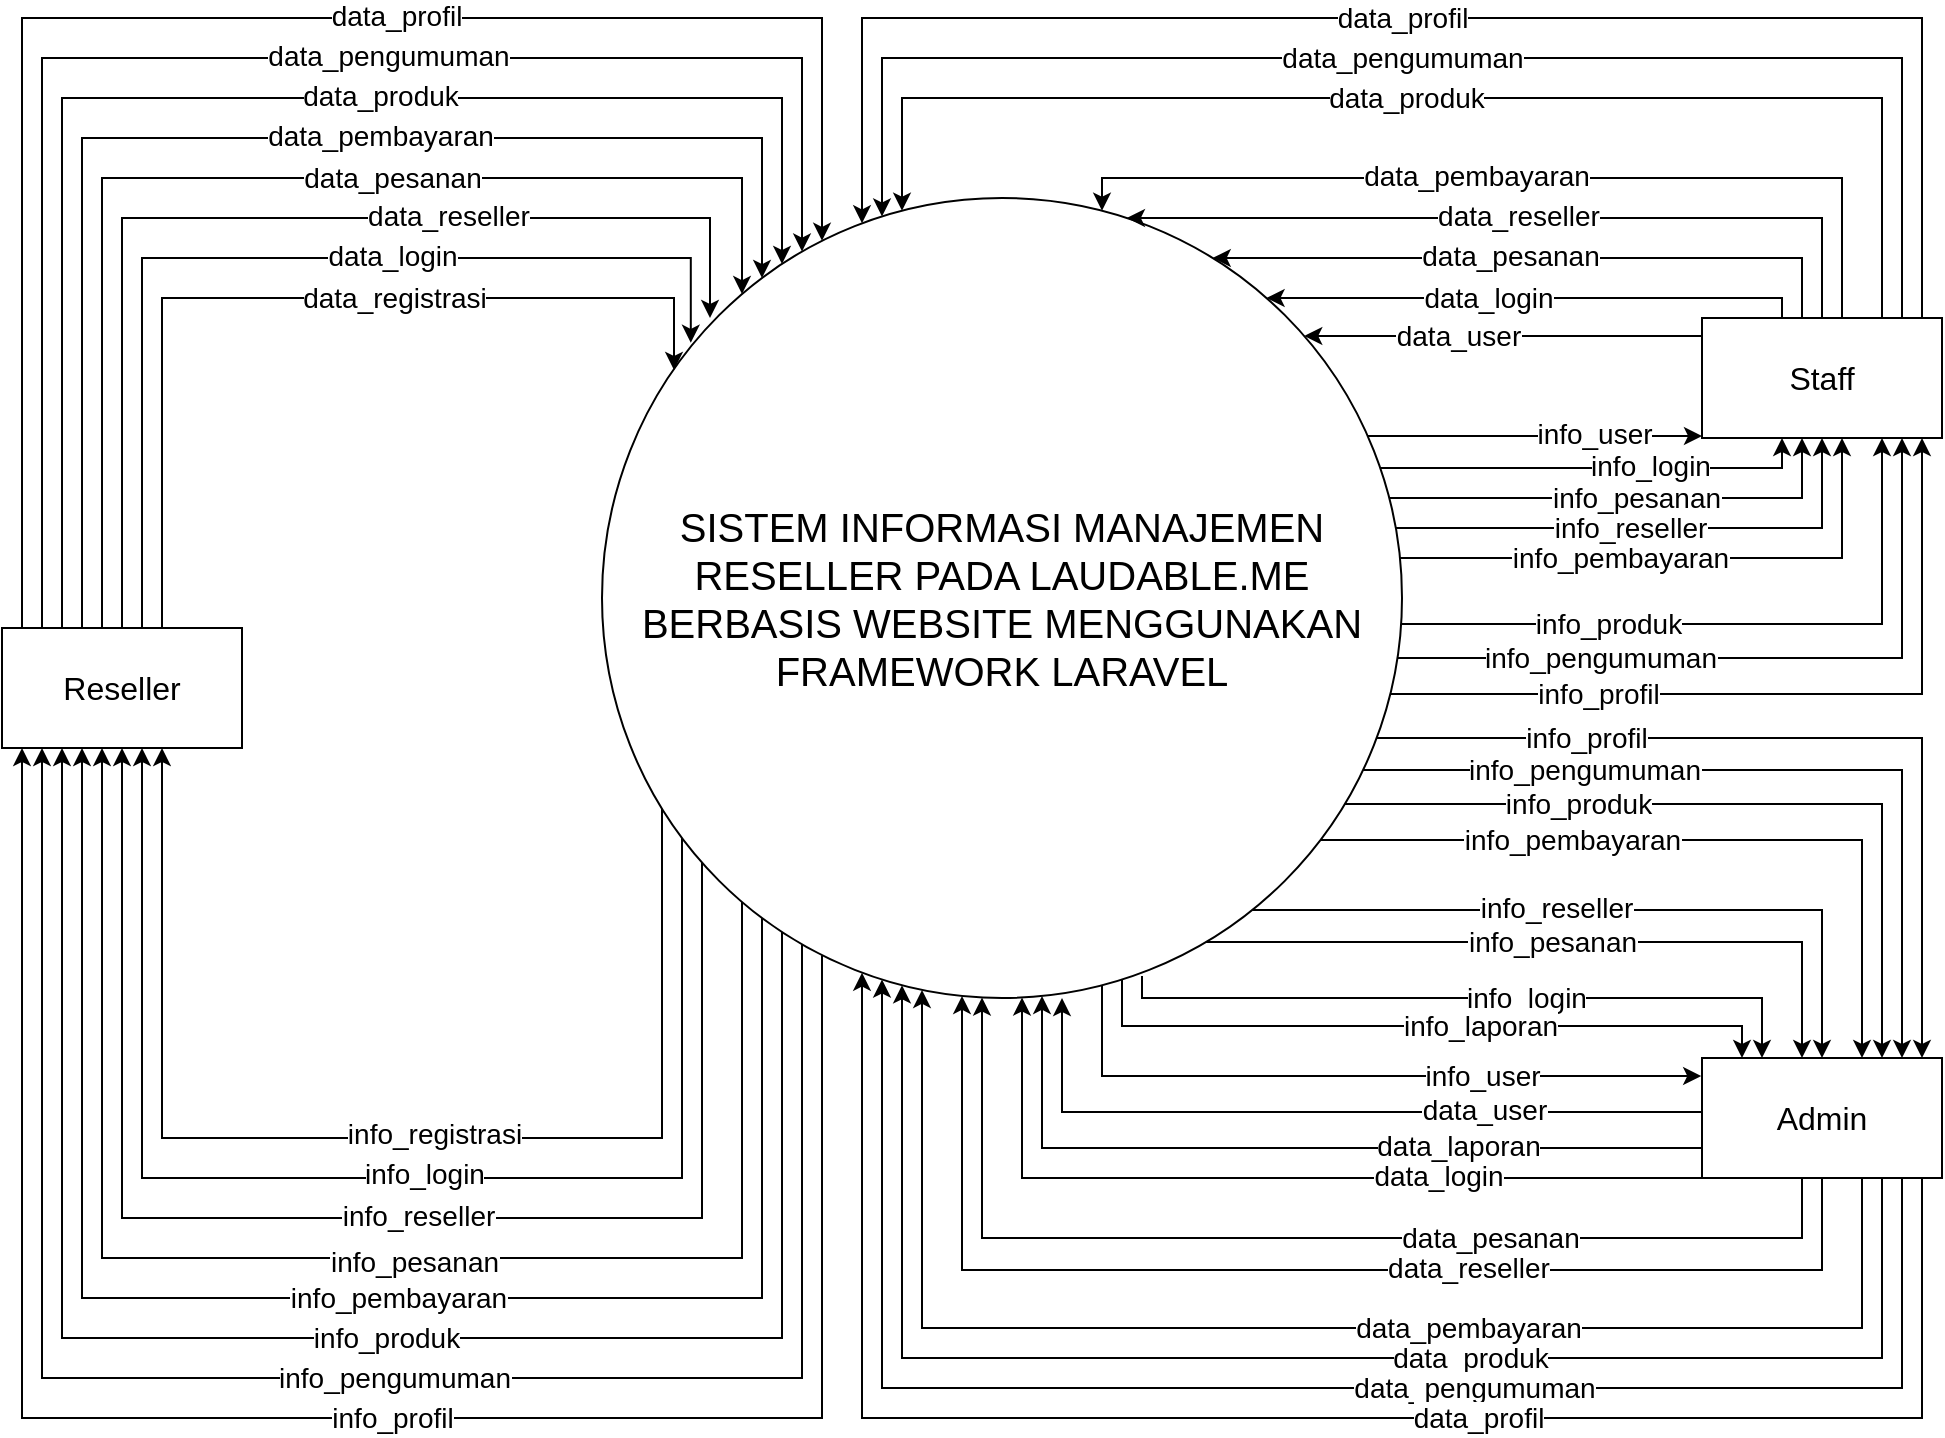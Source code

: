 <mxfile version="19.0.3" type="device"><diagram id="too7lpYD4TDmuvy8vyHl" name="Page-1"><mxGraphModel dx="1718" dy="1653" grid="1" gridSize="10" guides="1" tooltips="1" connect="1" arrows="1" fold="1" page="1" pageScale="1" pageWidth="850" pageHeight="1100" math="0" shadow="0"><root><mxCell id="0"/><mxCell id="1" parent="0"/><mxCell id="2UpCv3KDYefmKh6Y0BrC-1" value="&lt;font face=&quot;arial mt, sans-serif&quot;&gt;SISTEM INFORMASI MANAJEMEN RESELLER PADA LAUDABLE.ME BERBASIS WEBSITE MENGGUNAKAN FRAMEWORK LARAVEL&lt;/font&gt;" style="ellipse;html=1;aspect=fixed;whiteSpace=wrap;fontSize=20;" parent="1" vertex="1"><mxGeometry x="-60" y="-259" width="400" height="400" as="geometry"/></mxCell><mxCell id="2UpCv3KDYefmKh6Y0BrC-5" style="edgeStyle=orthogonalEdgeStyle;rounded=0;orthogonalLoop=1;jettySize=auto;html=1;fontSize=14;entryX=0.09;entryY=0.215;entryDx=0;entryDy=0;entryPerimeter=0;" parent="1" source="2UpCv3KDYefmKh6Y0BrC-2" target="2UpCv3KDYefmKh6Y0BrC-1" edge="1"><mxGeometry relative="1" as="geometry"><mxPoint x="-120" y="-22.67" as="sourcePoint"/><mxPoint x="81.47" y="-23.0" as="targetPoint"/><Array as="points"><mxPoint x="-280" y="-209"/><mxPoint x="-24" y="-209"/></Array></mxGeometry></mxCell><mxCell id="8B7CNVuahrEA-iXrm5t3-3" value="data_registrasi" style="edgeLabel;html=1;align=center;verticalAlign=middle;resizable=0;points=[];fontSize=14;" parent="2UpCv3KDYefmKh6Y0BrC-5" vertex="1" connectable="0"><mxGeometry x="-0.124" y="-1" relative="1" as="geometry"><mxPoint x="81" y="-1" as="offset"/></mxGeometry></mxCell><mxCell id="ez2vjQf8F4nGK4N1cBZl-1" style="edgeStyle=orthogonalEdgeStyle;rounded=0;orthogonalLoop=1;jettySize=auto;html=1;exitX=0.79;exitY=0.015;exitDx=0;exitDy=0;exitPerimeter=0;fontSize=14;" parent="1" source="2UpCv3KDYefmKh6Y0BrC-2" target="2UpCv3KDYefmKh6Y0BrC-1" edge="1"><mxGeometry relative="1" as="geometry"><Array as="points"><mxPoint x="-320" y="-43"/><mxPoint x="-320" y="-289"/><mxPoint x="20" y="-289"/></Array></mxGeometry></mxCell><mxCell id="ez2vjQf8F4nGK4N1cBZl-2" value="data_pembayaran" style="edgeLabel;html=1;align=center;verticalAlign=middle;resizable=0;points=[];fontSize=14;" parent="ez2vjQf8F4nGK4N1cBZl-1" vertex="1" connectable="0"><mxGeometry x="0.238" y="2" relative="1" as="geometry"><mxPoint x="9" y="1" as="offset"/></mxGeometry></mxCell><mxCell id="2UpCv3KDYefmKh6Y0BrC-2" value="Reseller" style="rounded=0;whiteSpace=wrap;html=1;fontSize=16;" parent="1" vertex="1"><mxGeometry x="-360" y="-44" width="120" height="60" as="geometry"/></mxCell><mxCell id="ez2vjQf8F4nGK4N1cBZl-200" style="edgeStyle=orthogonalEdgeStyle;rounded=0;orthogonalLoop=1;jettySize=auto;html=1;exitX=0.25;exitY=0;exitDx=0;exitDy=0;" parent="1" source="2UpCv3KDYefmKh6Y0BrC-4" target="2UpCv3KDYefmKh6Y0BrC-1" edge="1"><mxGeometry relative="1" as="geometry"><Array as="points"><mxPoint x="550" y="-199"/><mxPoint x="550" y="-249"/></Array></mxGeometry></mxCell><mxCell id="ez2vjQf8F4nGK4N1cBZl-201" value="data_reseller" style="edgeLabel;html=1;align=center;verticalAlign=middle;resizable=0;points=[];fontSize=14;" parent="ez2vjQf8F4nGK4N1cBZl-200" vertex="1" connectable="0"><mxGeometry x="0.186" relative="1" as="geometry"><mxPoint x="21" y="-1" as="offset"/></mxGeometry></mxCell><mxCell id="2UpCv3KDYefmKh6Y0BrC-4" value="Staff" style="rounded=0;whiteSpace=wrap;html=1;fontSize=16;" parent="1" vertex="1"><mxGeometry x="490" y="-199" width="120" height="60" as="geometry"/></mxCell><mxCell id="8B7CNVuahrEA-iXrm5t3-4" style="edgeStyle=orthogonalEdgeStyle;rounded=0;orthogonalLoop=1;jettySize=auto;html=1;fontSize=14;" parent="1" source="2UpCv3KDYefmKh6Y0BrC-1" target="2UpCv3KDYefmKh6Y0BrC-2" edge="1"><mxGeometry relative="1" as="geometry"><mxPoint x="81.077" y="-6" as="sourcePoint"/><mxPoint x="-120" y="-9" as="targetPoint"/><Array as="points"><mxPoint x="-30" y="211"/><mxPoint x="-280" y="211"/></Array></mxGeometry></mxCell><mxCell id="8B7CNVuahrEA-iXrm5t3-5" value="info_registrasi" style="edgeLabel;html=1;align=center;verticalAlign=middle;resizable=0;points=[];fontSize=14;" parent="8B7CNVuahrEA-iXrm5t3-4" vertex="1" connectable="0"><mxGeometry x="-0.124" y="-1" relative="1" as="geometry"><mxPoint x="-12" y="-1" as="offset"/></mxGeometry></mxCell><mxCell id="8B7CNVuahrEA-iXrm5t3-10" style="edgeStyle=orthogonalEdgeStyle;rounded=0;orthogonalLoop=1;jettySize=auto;html=1;fontSize=14;entryX=0.136;entryY=0.15;entryDx=0;entryDy=0;entryPerimeter=0;" parent="1" source="2UpCv3KDYefmKh6Y0BrC-2" target="2UpCv3KDYefmKh6Y0BrC-1" edge="1"><mxGeometry relative="1" as="geometry"><mxPoint x="-120" y="-38.67" as="sourcePoint"/><mxPoint x="81.47" y="-39" as="targetPoint"/><Array as="points"><mxPoint x="-300" y="-249"/><mxPoint x="-6" y="-249"/><mxPoint x="-6" y="-199"/></Array></mxGeometry></mxCell><mxCell id="8B7CNVuahrEA-iXrm5t3-11" value="data_reseller" style="edgeLabel;html=1;align=center;verticalAlign=middle;resizable=0;points=[];fontSize=14;" parent="8B7CNVuahrEA-iXrm5t3-10" vertex="1" connectable="0"><mxGeometry x="-0.124" y="-1" relative="1" as="geometry"><mxPoint x="127" y="-2" as="offset"/></mxGeometry></mxCell><mxCell id="8B7CNVuahrEA-iXrm5t3-12" style="edgeStyle=orthogonalEdgeStyle;rounded=0;orthogonalLoop=1;jettySize=auto;html=1;fontSize=14;" parent="1" source="2UpCv3KDYefmKh6Y0BrC-1" target="2UpCv3KDYefmKh6Y0BrC-2" edge="1"><mxGeometry relative="1" as="geometry"><mxPoint x="82.94" y="11.03" as="sourcePoint"/><mxPoint x="-120.0" y="11" as="targetPoint"/><Array as="points"><mxPoint x="-10" y="251"/><mxPoint x="-300" y="251"/></Array></mxGeometry></mxCell><mxCell id="8B7CNVuahrEA-iXrm5t3-13" value="info_reseller" style="edgeLabel;html=1;align=center;verticalAlign=middle;resizable=0;points=[];fontSize=14;" parent="8B7CNVuahrEA-iXrm5t3-12" vertex="1" connectable="0"><mxGeometry x="-0.124" y="-1" relative="1" as="geometry"><mxPoint x="-12" as="offset"/></mxGeometry></mxCell><mxCell id="ez2vjQf8F4nGK4N1cBZl-3" style="edgeStyle=orthogonalEdgeStyle;rounded=0;orthogonalLoop=1;jettySize=auto;html=1;fontSize=14;" parent="1" source="2UpCv3KDYefmKh6Y0BrC-1" target="2UpCv3KDYefmKh6Y0BrC-2" edge="1"><mxGeometry relative="1" as="geometry"><mxPoint x="90.13" y="31.0" as="sourcePoint"/><mxPoint x="-130.0" y="44.92" as="targetPoint"/><Array as="points"><mxPoint x="20" y="291"/><mxPoint x="-320" y="291"/></Array></mxGeometry></mxCell><mxCell id="ez2vjQf8F4nGK4N1cBZl-4" value="info_pembayaran" style="edgeLabel;html=1;align=center;verticalAlign=middle;resizable=0;points=[];fontSize=14;" parent="ez2vjQf8F4nGK4N1cBZl-3" vertex="1" connectable="0"><mxGeometry x="0.238" y="2" relative="1" as="geometry"><mxPoint x="126" y="-2" as="offset"/></mxGeometry></mxCell><mxCell id="ez2vjQf8F4nGK4N1cBZl-5" style="edgeStyle=orthogonalEdgeStyle;rounded=0;orthogonalLoop=1;jettySize=auto;html=1;" parent="1" source="2UpCv3KDYefmKh6Y0BrC-2" target="2UpCv3KDYefmKh6Y0BrC-1" edge="1"><mxGeometry relative="1" as="geometry"><mxPoint x="-139.13" y="-61.08" as="sourcePoint"/><mxPoint x="81.0" y="-75.0" as="targetPoint"/><Array as="points"><mxPoint x="-330" y="-309"/><mxPoint x="30" y="-309"/></Array></mxGeometry></mxCell><mxCell id="ez2vjQf8F4nGK4N1cBZl-6" value="data_produk" style="edgeLabel;html=1;align=center;verticalAlign=middle;resizable=0;points=[];fontSize=14;" parent="ez2vjQf8F4nGK4N1cBZl-5" vertex="1" connectable="0"><mxGeometry x="0.238" y="2" relative="1" as="geometry"><mxPoint x="-14" y="1" as="offset"/></mxGeometry></mxCell><mxCell id="ez2vjQf8F4nGK4N1cBZl-7" style="edgeStyle=orthogonalEdgeStyle;rounded=0;orthogonalLoop=1;jettySize=auto;html=1;" parent="1" source="2UpCv3KDYefmKh6Y0BrC-2" target="2UpCv3KDYefmKh6Y0BrC-1" edge="1"><mxGeometry relative="1" as="geometry"><mxPoint x="-150" y="-42" as="sourcePoint"/><mxPoint x="89.53" y="-94.0" as="targetPoint"/><Array as="points"><mxPoint x="-340" y="-329"/><mxPoint x="40" y="-329"/></Array></mxGeometry></mxCell><mxCell id="ez2vjQf8F4nGK4N1cBZl-8" value="data_pengumuman" style="edgeLabel;html=1;align=center;verticalAlign=middle;resizable=0;points=[];fontSize=14;" parent="ez2vjQf8F4nGK4N1cBZl-7" vertex="1" connectable="0"><mxGeometry x="0.238" y="2" relative="1" as="geometry"><mxPoint x="-14" y="1" as="offset"/></mxGeometry></mxCell><mxCell id="ez2vjQf8F4nGK4N1cBZl-15" style="edgeStyle=orthogonalEdgeStyle;rounded=0;orthogonalLoop=1;jettySize=auto;html=1;" parent="1" source="2UpCv3KDYefmKh6Y0BrC-1" target="2UpCv3KDYefmKh6Y0BrC-2" edge="1"><mxGeometry relative="1" as="geometry"><mxPoint x="100.13" y="41" as="sourcePoint"/><mxPoint x="-120" y="26" as="targetPoint"/><Array as="points"><mxPoint x="30" y="311"/><mxPoint x="-330" y="311"/></Array></mxGeometry></mxCell><mxCell id="ez2vjQf8F4nGK4N1cBZl-16" value="info_produk" style="edgeLabel;html=1;align=center;verticalAlign=middle;resizable=0;points=[];fontSize=14;" parent="ez2vjQf8F4nGK4N1cBZl-15" vertex="1" connectable="0"><mxGeometry x="0.238" y="2" relative="1" as="geometry"><mxPoint x="130" y="-2" as="offset"/></mxGeometry></mxCell><mxCell id="ez2vjQf8F4nGK4N1cBZl-17" style="edgeStyle=orthogonalEdgeStyle;rounded=0;orthogonalLoop=1;jettySize=auto;html=1;" parent="1" source="2UpCv3KDYefmKh6Y0BrC-1" target="2UpCv3KDYefmKh6Y0BrC-2" edge="1"><mxGeometry relative="1" as="geometry"><mxPoint x="120" y="71" as="sourcePoint"/><mxPoint x="-129.08" y="26.18" as="targetPoint"/><Array as="points"><mxPoint x="40" y="331"/><mxPoint x="-340" y="331"/></Array></mxGeometry></mxCell><mxCell id="ez2vjQf8F4nGK4N1cBZl-18" value="info_pengumuman" style="edgeLabel;html=1;align=center;verticalAlign=middle;resizable=0;points=[];fontSize=14;" parent="ez2vjQf8F4nGK4N1cBZl-17" vertex="1" connectable="0"><mxGeometry x="0.238" y="2" relative="1" as="geometry"><mxPoint x="143" y="-2" as="offset"/></mxGeometry></mxCell><mxCell id="ez2vjQf8F4nGK4N1cBZl-196" style="edgeStyle=orthogonalEdgeStyle;rounded=0;orthogonalLoop=1;jettySize=auto;html=1;" parent="1" source="2UpCv3KDYefmKh6Y0BrC-1" target="2UpCv3KDYefmKh6Y0BrC-4" edge="1"><mxGeometry relative="1" as="geometry"><mxPoint x="288.928" y="-1.034" as="sourcePoint"/><mxPoint x="490" y="-1.034" as="targetPoint"/><Array as="points"><mxPoint x="530" y="-124"/></Array></mxGeometry></mxCell><mxCell id="ez2vjQf8F4nGK4N1cBZl-197" value="info_login" style="edgeLabel;html=1;align=center;verticalAlign=middle;resizable=0;points=[];fontSize=14;" parent="ez2vjQf8F4nGK4N1cBZl-196" vertex="1" connectable="0"><mxGeometry x="-0.124" y="-1" relative="1" as="geometry"><mxPoint x="40" y="-2" as="offset"/></mxGeometry></mxCell><mxCell id="ez2vjQf8F4nGK4N1cBZl-198" style="edgeStyle=orthogonalEdgeStyle;rounded=0;orthogonalLoop=1;jettySize=auto;html=1;" parent="1" source="2UpCv3KDYefmKh6Y0BrC-4" target="2UpCv3KDYefmKh6Y0BrC-1" edge="1"><mxGeometry relative="1" as="geometry"><mxPoint x="500" y="-9" as="sourcePoint"/><mxPoint x="240" y="-129" as="targetPoint"/><Array as="points"><mxPoint x="560" y="-269"/><mxPoint x="190" y="-269"/></Array></mxGeometry></mxCell><mxCell id="ez2vjQf8F4nGK4N1cBZl-199" value="data_pembayaran" style="edgeLabel;html=1;align=center;verticalAlign=middle;resizable=0;points=[];fontSize=14;" parent="ez2vjQf8F4nGK4N1cBZl-198" vertex="1" connectable="0"><mxGeometry x="-0.124" y="-1" relative="1" as="geometry"><mxPoint x="-53" as="offset"/></mxGeometry></mxCell><mxCell id="ez2vjQf8F4nGK4N1cBZl-204" style="edgeStyle=orthogonalEdgeStyle;rounded=0;orthogonalLoop=1;jettySize=auto;html=1;" parent="1" source="2UpCv3KDYefmKh6Y0BrC-4" target="2UpCv3KDYefmKh6Y0BrC-1" edge="1"><mxGeometry relative="1" as="geometry"><mxPoint x="509.96" y="-32.98" as="sourcePoint"/><mxPoint x="290" y="-139" as="targetPoint"/><Array as="points"><mxPoint x="540" y="-229"/></Array></mxGeometry></mxCell><mxCell id="ez2vjQf8F4nGK4N1cBZl-205" value="data_pesanan" style="edgeLabel;html=1;align=center;verticalAlign=middle;resizable=0;points=[];fontSize=14;" parent="ez2vjQf8F4nGK4N1cBZl-204" vertex="1" connectable="0"><mxGeometry x="0.186" relative="1" as="geometry"><mxPoint x="16" y="-1" as="offset"/></mxGeometry></mxCell><mxCell id="ez2vjQf8F4nGK4N1cBZl-212" style="edgeStyle=orthogonalEdgeStyle;rounded=0;orthogonalLoop=1;jettySize=auto;html=1;" parent="1" source="2UpCv3KDYefmKh6Y0BrC-1" target="2UpCv3KDYefmKh6Y0BrC-4" edge="1"><mxGeometry relative="1" as="geometry"><mxPoint x="286.98" y="31" as="sourcePoint"/><mxPoint x="490" y="41" as="targetPoint"/><Array as="points"><mxPoint x="560" y="-79"/></Array></mxGeometry></mxCell><mxCell id="ez2vjQf8F4nGK4N1cBZl-213" value="info_pembayaran" style="edgeLabel;html=1;align=center;verticalAlign=middle;resizable=0;points=[];fontSize=14;" parent="ez2vjQf8F4nGK4N1cBZl-212" vertex="1" connectable="0"><mxGeometry x="-0.124" y="-1" relative="1" as="geometry"><mxPoint x="-13" y="-1" as="offset"/></mxGeometry></mxCell><mxCell id="ez2vjQf8F4nGK4N1cBZl-214" style="edgeStyle=orthogonalEdgeStyle;rounded=0;orthogonalLoop=1;jettySize=auto;html=1;" parent="1" source="2UpCv3KDYefmKh6Y0BrC-1" target="2UpCv3KDYefmKh6Y0BrC-4" edge="1"><mxGeometry relative="1" as="geometry"><mxPoint x="279.998" y="55.52" as="sourcePoint"/><mxPoint x="500.09" y="41.0" as="targetPoint"/><Array as="points"><mxPoint x="550" y="-94"/></Array></mxGeometry></mxCell><mxCell id="ez2vjQf8F4nGK4N1cBZl-215" value="info_reseller" style="edgeLabel;html=1;align=center;verticalAlign=middle;resizable=0;points=[];fontSize=14;" parent="ez2vjQf8F4nGK4N1cBZl-214" vertex="1" connectable="0"><mxGeometry x="-0.124" y="-1" relative="1" as="geometry"><mxPoint x="4" y="-1" as="offset"/></mxGeometry></mxCell><mxCell id="1p_SBEeNOxiwwlKb9nsc-1" style="edgeStyle=orthogonalEdgeStyle;rounded=0;orthogonalLoop=1;jettySize=auto;html=1;" parent="1" source="2UpCv3KDYefmKh6Y0BrC-4" target="2UpCv3KDYefmKh6Y0BrC-1" edge="1"><mxGeometry relative="1" as="geometry"><mxPoint x="490.81" y="-14.5" as="sourcePoint"/><mxPoint x="290.002" y="-14.5" as="targetPoint"/><Array as="points"><mxPoint x="530" y="-209"/></Array></mxGeometry></mxCell><mxCell id="1p_SBEeNOxiwwlKb9nsc-2" value="data_login" style="edgeLabel;html=1;align=center;verticalAlign=middle;resizable=0;points=[];fontSize=14;" parent="1p_SBEeNOxiwwlKb9nsc-1" vertex="1" connectable="0"><mxGeometry x="-0.124" y="-1" relative="1" as="geometry"><mxPoint x="-40" y="1" as="offset"/></mxGeometry></mxCell><mxCell id="1p_SBEeNOxiwwlKb9nsc-3" style="edgeStyle=orthogonalEdgeStyle;rounded=0;orthogonalLoop=1;jettySize=auto;html=1;" parent="1" source="2UpCv3KDYefmKh6Y0BrC-1" target="2UpCv3KDYefmKh6Y0BrC-4" edge="1"><mxGeometry relative="1" as="geometry"><mxPoint x="289.998" y="15.306" as="sourcePoint"/><mxPoint x="491.07" y="15.306" as="targetPoint"/><Array as="points"><mxPoint x="540" y="-109"/></Array></mxGeometry></mxCell><mxCell id="1p_SBEeNOxiwwlKb9nsc-4" value="info_pesanan" style="edgeLabel;html=1;align=center;verticalAlign=middle;resizable=0;points=[];fontSize=14;" parent="1p_SBEeNOxiwwlKb9nsc-3" vertex="1" connectable="0"><mxGeometry x="-0.124" y="-1" relative="1" as="geometry"><mxPoint x="20" y="-1" as="offset"/></mxGeometry></mxCell><mxCell id="1p_SBEeNOxiwwlKb9nsc-5" style="edgeStyle=orthogonalEdgeStyle;rounded=0;orthogonalLoop=1;jettySize=auto;html=1;fontSize=14;" parent="1" source="2UpCv3KDYefmKh6Y0BrC-2" target="2UpCv3KDYefmKh6Y0BrC-1" edge="1"><mxGeometry relative="1" as="geometry"><mxPoint x="-120" y="-43.98" as="sourcePoint"/><mxPoint x="81.83" y="-43.997" as="targetPoint"/><Array as="points"><mxPoint x="-310" y="-269"/><mxPoint x="10" y="-269"/></Array></mxGeometry></mxCell><mxCell id="1p_SBEeNOxiwwlKb9nsc-6" value="data_pesanan" style="edgeLabel;html=1;align=center;verticalAlign=middle;resizable=0;points=[];fontSize=14;" parent="1p_SBEeNOxiwwlKb9nsc-5" vertex="1" connectable="0"><mxGeometry x="-0.124" y="-1" relative="1" as="geometry"><mxPoint x="106" y="-1" as="offset"/></mxGeometry></mxCell><mxCell id="1p_SBEeNOxiwwlKb9nsc-7" style="edgeStyle=orthogonalEdgeStyle;rounded=0;orthogonalLoop=1;jettySize=auto;html=1;fontSize=14;" parent="1" source="2UpCv3KDYefmKh6Y0BrC-1" target="2UpCv3KDYefmKh6Y0BrC-2" edge="1"><mxGeometry relative="1" as="geometry"><mxPoint x="81.922" y="16" as="sourcePoint"/><mxPoint x="-120" y="16" as="targetPoint"/><Array as="points"><mxPoint x="10" y="271"/><mxPoint x="-310" y="271"/></Array></mxGeometry></mxCell><mxCell id="1p_SBEeNOxiwwlKb9nsc-8" value="info_pesanan" style="edgeLabel;html=1;align=center;verticalAlign=middle;resizable=0;points=[];fontSize=14;" parent="1p_SBEeNOxiwwlKb9nsc-7" vertex="1" connectable="0"><mxGeometry x="-0.124" y="-1" relative="1" as="geometry"><mxPoint x="-12" y="3" as="offset"/></mxGeometry></mxCell><mxCell id="1TDgXvTtRIA15YZ5c_DS-4" value="Admin" style="rounded=0;whiteSpace=wrap;html=1;fontSize=16;" parent="1" vertex="1"><mxGeometry x="490" y="171" width="120" height="60" as="geometry"/></mxCell><mxCell id="1TDgXvTtRIA15YZ5c_DS-7" style="edgeStyle=orthogonalEdgeStyle;rounded=0;orthogonalLoop=1;jettySize=auto;html=1;" parent="1" source="1TDgXvTtRIA15YZ5c_DS-4" target="2UpCv3KDYefmKh6Y0BrC-1" edge="1"><mxGeometry relative="1" as="geometry"><mxPoint x="500.32" y="191.78" as="sourcePoint"/><mxPoint x="185" y="271" as="targetPoint"/><Array as="points"><mxPoint x="580" y="321"/><mxPoint x="90" y="321"/></Array></mxGeometry></mxCell><mxCell id="1TDgXvTtRIA15YZ5c_DS-8" value="data_produk" style="edgeLabel;html=1;align=center;verticalAlign=middle;resizable=0;points=[];fontSize=14;" parent="1TDgXvTtRIA15YZ5c_DS-7" vertex="1" connectable="0"><mxGeometry x="-0.124" y="-1" relative="1" as="geometry"><mxPoint x="39" y="1" as="offset"/></mxGeometry></mxCell><mxCell id="1TDgXvTtRIA15YZ5c_DS-15" style="edgeStyle=orthogonalEdgeStyle;rounded=0;orthogonalLoop=1;jettySize=auto;html=1;" parent="1" source="1TDgXvTtRIA15YZ5c_DS-4" target="2UpCv3KDYefmKh6Y0BrC-1" edge="1"><mxGeometry relative="1" as="geometry"><mxPoint x="570" y="251" as="sourcePoint"/><mxPoint x="195" y="101" as="targetPoint"/><Array as="points"><mxPoint x="590" y="336"/><mxPoint x="80" y="336"/></Array></mxGeometry></mxCell><mxCell id="1TDgXvTtRIA15YZ5c_DS-16" value="data_pengumuman" style="edgeLabel;html=1;align=center;verticalAlign=middle;resizable=0;points=[];fontSize=14;" parent="1TDgXvTtRIA15YZ5c_DS-15" vertex="1" connectable="0"><mxGeometry x="-0.124" y="-1" relative="1" as="geometry"><mxPoint x="40" y="1" as="offset"/></mxGeometry></mxCell><mxCell id="1TDgXvTtRIA15YZ5c_DS-17" style="edgeStyle=orthogonalEdgeStyle;rounded=0;orthogonalLoop=1;jettySize=auto;html=1;" parent="1" source="1TDgXvTtRIA15YZ5c_DS-4" target="2UpCv3KDYefmKh6Y0BrC-1" edge="1"><mxGeometry relative="1" as="geometry"><mxPoint x="540" y="261" as="sourcePoint"/><mxPoint x="172.74" y="98.9" as="targetPoint"/><Array as="points"><mxPoint x="570" y="306"/><mxPoint x="100" y="306"/></Array></mxGeometry></mxCell><mxCell id="1TDgXvTtRIA15YZ5c_DS-18" value="data_pembayaran" style="edgeLabel;html=1;align=center;verticalAlign=middle;resizable=0;points=[];fontSize=14;" parent="1TDgXvTtRIA15YZ5c_DS-17" vertex="1" connectable="0"><mxGeometry x="-0.124" y="-1" relative="1" as="geometry"><mxPoint x="40" y="1" as="offset"/></mxGeometry></mxCell><mxCell id="1TDgXvTtRIA15YZ5c_DS-21" style="edgeStyle=orthogonalEdgeStyle;rounded=0;orthogonalLoop=1;jettySize=auto;html=1;" parent="1" source="1TDgXvTtRIA15YZ5c_DS-4" target="2UpCv3KDYefmKh6Y0BrC-1" edge="1"><mxGeometry relative="1" as="geometry"><mxPoint x="521" y="262.38" as="sourcePoint"/><mxPoint x="193.059" y="100.982" as="targetPoint"/><Array as="points"><mxPoint x="550" y="277"/><mxPoint x="120" y="277"/></Array></mxGeometry></mxCell><mxCell id="1TDgXvTtRIA15YZ5c_DS-22" value="data_reseller" style="edgeLabel;html=1;align=center;verticalAlign=middle;resizable=0;points=[];fontSize=14;" parent="1TDgXvTtRIA15YZ5c_DS-21" vertex="1" connectable="0"><mxGeometry x="-0.124" y="-1" relative="1" as="geometry"><mxPoint x="45" as="offset"/></mxGeometry></mxCell><mxCell id="1TDgXvTtRIA15YZ5c_DS-24" style="edgeStyle=orthogonalEdgeStyle;rounded=0;orthogonalLoop=1;jettySize=auto;html=1;exitX=0.25;exitY=1;exitDx=0;exitDy=0;" parent="1" source="1TDgXvTtRIA15YZ5c_DS-4" target="2UpCv3KDYefmKh6Y0BrC-1" edge="1"><mxGeometry relative="1" as="geometry"><mxPoint x="510" y="261" as="sourcePoint"/><mxPoint x="208" y="100.192" as="targetPoint"/><Array as="points"><mxPoint x="540" y="231"/><mxPoint x="540" y="261"/><mxPoint x="130" y="261"/></Array></mxGeometry></mxCell><mxCell id="1TDgXvTtRIA15YZ5c_DS-25" value="data_pesanan" style="edgeLabel;html=1;align=center;verticalAlign=middle;resizable=0;points=[];fontSize=14;" parent="1TDgXvTtRIA15YZ5c_DS-24" vertex="1" connectable="0"><mxGeometry x="-0.124" y="-1" relative="1" as="geometry"><mxPoint x="48" y="1" as="offset"/></mxGeometry></mxCell><mxCell id="1TDgXvTtRIA15YZ5c_DS-29" style="edgeStyle=orthogonalEdgeStyle;rounded=0;orthogonalLoop=1;jettySize=auto;html=1;" parent="1" target="1TDgXvTtRIA15YZ5c_DS-4" edge="1"><mxGeometry relative="1" as="geometry"><mxPoint x="210" y="130" as="sourcePoint"/><mxPoint x="508" y="-129" as="targetPoint"/><Array as="points"><mxPoint x="210" y="141"/><mxPoint x="520" y="141"/></Array></mxGeometry></mxCell><mxCell id="1TDgXvTtRIA15YZ5c_DS-30" value="info_login" style="edgeLabel;html=1;align=center;verticalAlign=middle;resizable=0;points=[];fontSize=14;" parent="1TDgXvTtRIA15YZ5c_DS-29" vertex="1" connectable="0"><mxGeometry x="-0.124" y="-1" relative="1" as="geometry"><mxPoint x="49" y="-1" as="offset"/></mxGeometry></mxCell><mxCell id="1TDgXvTtRIA15YZ5c_DS-31" style="edgeStyle=orthogonalEdgeStyle;rounded=0;orthogonalLoop=1;jettySize=auto;html=1;" parent="1" source="2UpCv3KDYefmKh6Y0BrC-1" target="1TDgXvTtRIA15YZ5c_DS-4" edge="1"><mxGeometry relative="1" as="geometry"><mxPoint x="240.997" y="66" as="sourcePoint"/><mxPoint x="516.61" y="157.18" as="targetPoint"/><Array as="points"><mxPoint x="540" y="113"/></Array></mxGeometry></mxCell><mxCell id="1TDgXvTtRIA15YZ5c_DS-32" value="info_pesanan" style="edgeLabel;html=1;align=center;verticalAlign=middle;resizable=0;points=[];fontSize=14;" parent="1TDgXvTtRIA15YZ5c_DS-31" vertex="1" connectable="0"><mxGeometry x="-0.124" y="-1" relative="1" as="geometry"><mxPoint x="17" y="-1" as="offset"/></mxGeometry></mxCell><mxCell id="1TDgXvTtRIA15YZ5c_DS-33" style="edgeStyle=orthogonalEdgeStyle;rounded=0;orthogonalLoop=1;jettySize=auto;html=1;" parent="1" source="2UpCv3KDYefmKh6Y0BrC-1" target="1TDgXvTtRIA15YZ5c_DS-4" edge="1"><mxGeometry relative="1" as="geometry"><mxPoint x="263.007" y="76" as="sourcePoint"/><mxPoint x="530" y="181" as="targetPoint"/><Array as="points"><mxPoint x="550" y="97"/></Array></mxGeometry></mxCell><mxCell id="1TDgXvTtRIA15YZ5c_DS-34" value="info_reseller" style="edgeLabel;html=1;align=center;verticalAlign=middle;resizable=0;points=[];fontSize=14;" parent="1TDgXvTtRIA15YZ5c_DS-33" vertex="1" connectable="0"><mxGeometry x="-0.124" y="-1" relative="1" as="geometry"><mxPoint x="-5" y="-2" as="offset"/></mxGeometry></mxCell><mxCell id="1TDgXvTtRIA15YZ5c_DS-37" style="edgeStyle=orthogonalEdgeStyle;rounded=0;orthogonalLoop=1;jettySize=auto;html=1;" parent="1" source="2UpCv3KDYefmKh6Y0BrC-1" target="1TDgXvTtRIA15YZ5c_DS-4" edge="1"><mxGeometry relative="1" as="geometry"><mxPoint x="286.75" y="47.059" as="sourcePoint"/><mxPoint x="552.68" y="181.18" as="targetPoint"/><Array as="points"><mxPoint x="570" y="62"/></Array></mxGeometry></mxCell><mxCell id="1TDgXvTtRIA15YZ5c_DS-38" value="info_pembayaran" style="edgeLabel;html=1;align=center;verticalAlign=middle;resizable=0;points=[];fontSize=14;" parent="1TDgXvTtRIA15YZ5c_DS-37" vertex="1" connectable="0"><mxGeometry x="-0.124" y="-1" relative="1" as="geometry"><mxPoint x="-41" y="-1" as="offset"/></mxGeometry></mxCell><mxCell id="1TDgXvTtRIA15YZ5c_DS-39" style="edgeStyle=orthogonalEdgeStyle;rounded=0;orthogonalLoop=1;jettySize=auto;html=1;" parent="1" source="2UpCv3KDYefmKh6Y0BrC-1" target="1TDgXvTtRIA15YZ5c_DS-4" edge="1"><mxGeometry relative="1" as="geometry"><mxPoint x="293.243" y="33.059" as="sourcePoint"/><mxPoint x="563.059" y="181" as="targetPoint"/><Array as="points"><mxPoint x="580" y="44"/></Array></mxGeometry></mxCell><mxCell id="1TDgXvTtRIA15YZ5c_DS-40" value="info_produk" style="edgeLabel;html=1;align=center;verticalAlign=middle;resizable=0;points=[];fontSize=14;" parent="1TDgXvTtRIA15YZ5c_DS-39" vertex="1" connectable="0"><mxGeometry x="-0.124" y="-1" relative="1" as="geometry"><mxPoint x="-57" y="-1" as="offset"/></mxGeometry></mxCell><mxCell id="1TDgXvTtRIA15YZ5c_DS-41" style="edgeStyle=orthogonalEdgeStyle;rounded=0;orthogonalLoop=1;jettySize=auto;html=1;" parent="1" source="2UpCv3KDYefmKh6Y0BrC-1" target="1TDgXvTtRIA15YZ5c_DS-4" edge="1"><mxGeometry relative="1" as="geometry"><mxPoint x="296.22" y="21.2" as="sourcePoint"/><mxPoint x="573.059" y="181" as="targetPoint"/><Array as="points"><mxPoint x="590" y="27"/></Array></mxGeometry></mxCell><mxCell id="1TDgXvTtRIA15YZ5c_DS-42" value="info_pengumuman" style="edgeLabel;html=1;align=center;verticalAlign=middle;resizable=0;points=[];fontSize=14;" parent="1TDgXvTtRIA15YZ5c_DS-41" vertex="1" connectable="0"><mxGeometry x="-0.124" y="-1" relative="1" as="geometry"><mxPoint x="-71" y="-1" as="offset"/></mxGeometry></mxCell><mxCell id="1TDgXvTtRIA15YZ5c_DS-47" style="edgeStyle=orthogonalEdgeStyle;rounded=0;orthogonalLoop=1;jettySize=auto;html=1;" parent="1" source="2UpCv3KDYefmKh6Y0BrC-1" target="2UpCv3KDYefmKh6Y0BrC-4" edge="1"><mxGeometry relative="1" as="geometry"><mxPoint x="298.932" y="-18.941" as="sourcePoint"/><mxPoint x="556" y="-139" as="targetPoint"/><Array as="points"><mxPoint x="580" y="-46"/></Array></mxGeometry></mxCell><mxCell id="1TDgXvTtRIA15YZ5c_DS-48" value="info_produk" style="edgeLabel;html=1;align=center;verticalAlign=middle;resizable=0;points=[];fontSize=14;" parent="1TDgXvTtRIA15YZ5c_DS-47" vertex="1" connectable="0"><mxGeometry x="-0.124" y="-1" relative="1" as="geometry"><mxPoint x="-43" y="-1" as="offset"/></mxGeometry></mxCell><mxCell id="1TDgXvTtRIA15YZ5c_DS-51" style="edgeStyle=orthogonalEdgeStyle;rounded=0;orthogonalLoop=1;jettySize=auto;html=1;" parent="1" source="2UpCv3KDYefmKh6Y0BrC-4" target="2UpCv3KDYefmKh6Y0BrC-1" edge="1"><mxGeometry relative="1" as="geometry"><mxPoint x="552.68" y="-189.42" as="sourcePoint"/><mxPoint x="145.65" y="-95.35" as="targetPoint"/><Array as="points"><mxPoint x="580" y="-309"/><mxPoint x="90" y="-309"/></Array></mxGeometry></mxCell><mxCell id="1TDgXvTtRIA15YZ5c_DS-52" value="data_produk" style="edgeLabel;html=1;align=center;verticalAlign=middle;resizable=0;points=[];fontSize=14;" parent="1TDgXvTtRIA15YZ5c_DS-51" vertex="1" connectable="0"><mxGeometry x="-0.124" y="-1" relative="1" as="geometry"><mxPoint x="-61" y="1" as="offset"/></mxGeometry></mxCell><mxCell id="1TDgXvTtRIA15YZ5c_DS-53" style="edgeStyle=orthogonalEdgeStyle;rounded=0;orthogonalLoop=1;jettySize=auto;html=1;fontSize=14;entryX=0.111;entryY=0.181;entryDx=0;entryDy=0;entryPerimeter=0;" parent="1" source="2UpCv3KDYefmKh6Y0BrC-2" target="2UpCv3KDYefmKh6Y0BrC-1" edge="1"><mxGeometry relative="1" as="geometry"><mxPoint x="-119.58" y="-33.926" as="sourcePoint"/><mxPoint x="80.0" y="-34.0" as="targetPoint"/><Array as="points"><mxPoint x="-290" y="-229"/><mxPoint x="-16" y="-229"/></Array></mxGeometry></mxCell><mxCell id="1TDgXvTtRIA15YZ5c_DS-54" value="data_login" style="edgeLabel;html=1;align=center;verticalAlign=middle;resizable=0;points=[];fontSize=14;" parent="1TDgXvTtRIA15YZ5c_DS-53" vertex="1" connectable="0"><mxGeometry x="-0.124" y="-1" relative="1" as="geometry"><mxPoint x="90" y="-2" as="offset"/></mxGeometry></mxCell><mxCell id="1TDgXvTtRIA15YZ5c_DS-55" style="edgeStyle=orthogonalEdgeStyle;rounded=0;orthogonalLoop=1;jettySize=auto;html=1;fontSize=14;" parent="1" source="2UpCv3KDYefmKh6Y0BrC-1" target="2UpCv3KDYefmKh6Y0BrC-2" edge="1"><mxGeometry relative="1" as="geometry"><mxPoint x="80.389" y="9.004" as="sourcePoint"/><mxPoint x="-120" y="9.004" as="targetPoint"/><Array as="points"><mxPoint x="-20" y="231"/><mxPoint x="-290" y="231"/></Array></mxGeometry></mxCell><mxCell id="1TDgXvTtRIA15YZ5c_DS-56" value="info_login" style="edgeLabel;html=1;align=center;verticalAlign=middle;resizable=0;points=[];fontSize=14;" parent="1TDgXvTtRIA15YZ5c_DS-55" vertex="1" connectable="0"><mxGeometry x="-0.124" y="-1" relative="1" as="geometry"><mxPoint x="-12" y="-1" as="offset"/></mxGeometry></mxCell><mxCell id="w8jVos-nMzCDiFjj0-tD-1" style="edgeStyle=orthogonalEdgeStyle;rounded=0;orthogonalLoop=1;jettySize=auto;html=1;" parent="1" source="1TDgXvTtRIA15YZ5c_DS-4" target="2UpCv3KDYefmKh6Y0BrC-1" edge="1"><mxGeometry relative="1" as="geometry"><mxPoint x="580" y="241" as="sourcePoint"/><mxPoint x="158" y="94.265" as="targetPoint"/><Array as="points"><mxPoint x="600" y="351"/><mxPoint x="70" y="351"/></Array></mxGeometry></mxCell><mxCell id="w8jVos-nMzCDiFjj0-tD-2" value="data_profil" style="edgeLabel;html=1;align=center;verticalAlign=middle;resizable=0;points=[];fontSize=14;" parent="w8jVos-nMzCDiFjj0-tD-1" vertex="1" connectable="0"><mxGeometry x="-0.124" y="-1" relative="1" as="geometry"><mxPoint x="40" y="1" as="offset"/></mxGeometry></mxCell><mxCell id="w8jVos-nMzCDiFjj0-tD-3" style="edgeStyle=orthogonalEdgeStyle;rounded=0;orthogonalLoop=1;jettySize=auto;html=1;" parent="1" source="2UpCv3KDYefmKh6Y0BrC-1" target="1TDgXvTtRIA15YZ5c_DS-4" edge="1"><mxGeometry relative="1" as="geometry"><mxPoint x="297.45" y="19" as="sourcePoint"/><mxPoint x="570" y="181" as="targetPoint"/><Array as="points"><mxPoint x="600" y="11"/></Array></mxGeometry></mxCell><mxCell id="w8jVos-nMzCDiFjj0-tD-4" value="info_profil" style="edgeLabel;html=1;align=center;verticalAlign=middle;resizable=0;points=[];fontSize=14;" parent="w8jVos-nMzCDiFjj0-tD-3" vertex="1" connectable="0"><mxGeometry x="-0.124" y="-1" relative="1" as="geometry"><mxPoint x="-85" y="-1" as="offset"/></mxGeometry></mxCell><mxCell id="w8jVos-nMzCDiFjj0-tD-5" style="edgeStyle=orthogonalEdgeStyle;rounded=0;orthogonalLoop=1;jettySize=auto;html=1;" parent="1" source="2UpCv3KDYefmKh6Y0BrC-4" target="2UpCv3KDYefmKh6Y0BrC-1" edge="1"><mxGeometry relative="1" as="geometry"><mxPoint x="563" y="-189" as="sourcePoint"/><mxPoint x="180" y="-107.923" as="targetPoint"/><Array as="points"><mxPoint x="590" y="-329"/><mxPoint x="80" y="-329"/></Array></mxGeometry></mxCell><mxCell id="w8jVos-nMzCDiFjj0-tD-6" value="data_pengumuman" style="edgeLabel;html=1;align=center;verticalAlign=middle;resizable=0;points=[];fontSize=14;" parent="w8jVos-nMzCDiFjj0-tD-5" vertex="1" connectable="0"><mxGeometry x="-0.124" y="-1" relative="1" as="geometry"><mxPoint x="-65" y="1" as="offset"/></mxGeometry></mxCell><mxCell id="w8jVos-nMzCDiFjj0-tD-7" style="edgeStyle=orthogonalEdgeStyle;rounded=0;orthogonalLoop=1;jettySize=auto;html=1;" parent="1" source="2UpCv3KDYefmKh6Y0BrC-1" target="2UpCv3KDYefmKh6Y0BrC-4" edge="1"><mxGeometry relative="1" as="geometry"><mxPoint x="295.916" y="-33" as="sourcePoint"/><mxPoint x="566" y="-129" as="targetPoint"/><Array as="points"><mxPoint x="590" y="-29"/></Array></mxGeometry></mxCell><mxCell id="w8jVos-nMzCDiFjj0-tD-8" value="info_pengumuman" style="edgeLabel;html=1;align=center;verticalAlign=middle;resizable=0;points=[];fontSize=14;" parent="w8jVos-nMzCDiFjj0-tD-7" vertex="1" connectable="0"><mxGeometry x="-0.124" y="-1" relative="1" as="geometry"><mxPoint x="-57" y="-1" as="offset"/></mxGeometry></mxCell><mxCell id="w8jVos-nMzCDiFjj0-tD-9" style="edgeStyle=orthogonalEdgeStyle;rounded=0;orthogonalLoop=1;jettySize=auto;html=1;" parent="1" source="2UpCv3KDYefmKh6Y0BrC-4" target="2UpCv3KDYefmKh6Y0BrC-1" edge="1"><mxGeometry relative="1" as="geometry"><mxPoint x="573" y="-189" as="sourcePoint"/><mxPoint x="170" y="-105.98" as="targetPoint"/><Array as="points"><mxPoint x="600" y="-349"/><mxPoint x="70" y="-349"/></Array></mxGeometry></mxCell><mxCell id="w8jVos-nMzCDiFjj0-tD-10" value="data_profil" style="edgeLabel;html=1;align=center;verticalAlign=middle;resizable=0;points=[];fontSize=14;" parent="w8jVos-nMzCDiFjj0-tD-9" vertex="1" connectable="0"><mxGeometry x="-0.124" y="-1" relative="1" as="geometry"><mxPoint x="-67" y="1" as="offset"/></mxGeometry></mxCell><mxCell id="w8jVos-nMzCDiFjj0-tD-11" style="edgeStyle=orthogonalEdgeStyle;rounded=0;orthogonalLoop=1;jettySize=auto;html=1;" parent="1" source="2UpCv3KDYefmKh6Y0BrC-1" target="2UpCv3KDYefmKh6Y0BrC-4" edge="1"><mxGeometry relative="1" as="geometry"><mxPoint x="298.923" y="-19" as="sourcePoint"/><mxPoint x="576" y="-129" as="targetPoint"/><Array as="points"><mxPoint x="600" y="-11"/></Array></mxGeometry></mxCell><mxCell id="w8jVos-nMzCDiFjj0-tD-12" value="info_profil" style="edgeLabel;html=1;align=center;verticalAlign=middle;resizable=0;points=[];fontSize=14;" parent="w8jVos-nMzCDiFjj0-tD-11" vertex="1" connectable="0"><mxGeometry x="-0.124" y="-1" relative="1" as="geometry"><mxPoint x="-69" y="-1" as="offset"/></mxGeometry></mxCell><mxCell id="w8jVos-nMzCDiFjj0-tD-13" style="edgeStyle=orthogonalEdgeStyle;rounded=0;orthogonalLoop=1;jettySize=auto;html=1;" parent="1" source="2UpCv3KDYefmKh6Y0BrC-1" target="2UpCv3KDYefmKh6Y0BrC-2" edge="1"><mxGeometry relative="1" as="geometry"><mxPoint x="127.59" y="77.27" as="sourcePoint"/><mxPoint x="-150.44" y="25.52" as="targetPoint"/><Array as="points"><mxPoint x="50" y="351"/><mxPoint x="-350" y="351"/></Array></mxGeometry></mxCell><mxCell id="w8jVos-nMzCDiFjj0-tD-14" value="info_profil" style="edgeLabel;html=1;align=center;verticalAlign=middle;resizable=0;points=[];fontSize=14;" parent="w8jVos-nMzCDiFjj0-tD-13" vertex="1" connectable="0"><mxGeometry x="0.238" y="2" relative="1" as="geometry"><mxPoint x="151" y="-2" as="offset"/></mxGeometry></mxCell><mxCell id="w8jVos-nMzCDiFjj0-tD-15" style="edgeStyle=orthogonalEdgeStyle;rounded=0;orthogonalLoop=1;jettySize=auto;html=1;" parent="1" source="2UpCv3KDYefmKh6Y0BrC-2" target="2UpCv3KDYefmKh6Y0BrC-1" edge="1"><mxGeometry relative="1" as="geometry"><mxPoint x="-152.0" y="-54" as="sourcePoint"/><mxPoint x="127.59" y="-102.75" as="targetPoint"/><Array as="points"><mxPoint x="-350" y="-349"/><mxPoint x="50" y="-349"/></Array></mxGeometry></mxCell><mxCell id="w8jVos-nMzCDiFjj0-tD-16" value="data_profil" style="edgeLabel;html=1;align=center;verticalAlign=middle;resizable=0;points=[];fontSize=14;" parent="w8jVos-nMzCDiFjj0-tD-15" vertex="1" connectable="0"><mxGeometry x="0.238" y="2" relative="1" as="geometry"><mxPoint x="-14" y="1" as="offset"/></mxGeometry></mxCell><mxCell id="aEK1n49YWvgPD-0pui9l-3" style="edgeStyle=orthogonalEdgeStyle;rounded=0;orthogonalLoop=1;jettySize=auto;html=1;" parent="1" source="1TDgXvTtRIA15YZ5c_DS-4" target="2UpCv3KDYefmKh6Y0BrC-1" edge="1"><mxGeometry relative="1" as="geometry"><mxPoint x="518.6" y="242.38" as="sourcePoint"/><mxPoint x="230" y="146.997" as="targetPoint"/><Array as="points"><mxPoint x="150" y="231"/></Array></mxGeometry></mxCell><mxCell id="aEK1n49YWvgPD-0pui9l-4" value="data_login" style="edgeLabel;html=1;align=center;verticalAlign=middle;resizable=0;points=[];fontSize=14;" parent="aEK1n49YWvgPD-0pui9l-3" vertex="1" connectable="0"><mxGeometry x="-0.124" y="-1" relative="1" as="geometry"><mxPoint x="56" as="offset"/></mxGeometry></mxCell><mxCell id="6ayDtnDfkMQm2u0sz80t-2" style="edgeStyle=orthogonalEdgeStyle;rounded=0;orthogonalLoop=1;jettySize=auto;html=1;" parent="1" source="2UpCv3KDYefmKh6Y0BrC-1" target="1TDgXvTtRIA15YZ5c_DS-4" edge="1"><mxGeometry relative="1" as="geometry"><mxPoint x="222.4" y="139.4" as="sourcePoint"/><mxPoint x="500.059" y="181" as="targetPoint"/><Array as="points"><mxPoint x="200" y="155"/><mxPoint x="510" y="155"/></Array></mxGeometry></mxCell><mxCell id="6ayDtnDfkMQm2u0sz80t-3" value="info_laporan" style="edgeLabel;html=1;align=center;verticalAlign=middle;resizable=0;points=[];fontSize=14;" parent="6ayDtnDfkMQm2u0sz80t-2" vertex="1" connectable="0"><mxGeometry x="-0.124" y="-1" relative="1" as="geometry"><mxPoint x="49" y="-1" as="offset"/></mxGeometry></mxCell><mxCell id="6ayDtnDfkMQm2u0sz80t-4" style="edgeStyle=orthogonalEdgeStyle;rounded=0;orthogonalLoop=1;jettySize=auto;html=1;" parent="1" source="1TDgXvTtRIA15YZ5c_DS-4" target="2UpCv3KDYefmKh6Y0BrC-1" edge="1"><mxGeometry relative="1" as="geometry"><mxPoint x="500.0" y="241.0" as="sourcePoint"/><mxPoint x="159.966" y="150.752" as="targetPoint"/><Array as="points"><mxPoint x="160" y="216"/></Array></mxGeometry></mxCell><mxCell id="6ayDtnDfkMQm2u0sz80t-5" value="data_laporan" style="edgeLabel;html=1;align=center;verticalAlign=middle;resizable=0;points=[];fontSize=14;" parent="6ayDtnDfkMQm2u0sz80t-4" vertex="1" connectable="0"><mxGeometry x="-0.124" y="-1" relative="1" as="geometry"><mxPoint x="56" as="offset"/></mxGeometry></mxCell><mxCell id="6ayDtnDfkMQm2u0sz80t-6" style="edgeStyle=orthogonalEdgeStyle;rounded=0;orthogonalLoop=1;jettySize=auto;html=1;exitX=0;exitY=0;exitDx=0;exitDy=0;" parent="1" source="2UpCv3KDYefmKh6Y0BrC-4" target="2UpCv3KDYefmKh6Y0BrC-1" edge="1"><mxGeometry relative="1" as="geometry"><mxPoint x="540.059" y="-189" as="sourcePoint"/><mxPoint x="282.288" y="-199" as="targetPoint"/><Array as="points"><mxPoint x="490" y="-190"/></Array></mxGeometry></mxCell><mxCell id="6ayDtnDfkMQm2u0sz80t-7" value="data_user" style="edgeLabel;html=1;align=center;verticalAlign=middle;resizable=0;points=[];fontSize=14;" parent="6ayDtnDfkMQm2u0sz80t-6" vertex="1" connectable="0"><mxGeometry x="-0.124" y="-1" relative="1" as="geometry"><mxPoint x="-40" y="1" as="offset"/></mxGeometry></mxCell><mxCell id="6ayDtnDfkMQm2u0sz80t-12" style="edgeStyle=orthogonalEdgeStyle;rounded=0;orthogonalLoop=1;jettySize=auto;html=1;" parent="1" source="2UpCv3KDYefmKh6Y0BrC-1" target="2UpCv3KDYefmKh6Y0BrC-4" edge="1"><mxGeometry relative="1" as="geometry"><mxPoint x="320.005" y="-134.966" as="sourcePoint"/><mxPoint x="520.816" y="-150" as="targetPoint"/><Array as="points"><mxPoint x="450" y="-140"/><mxPoint x="450" y="-140"/></Array></mxGeometry></mxCell><mxCell id="6ayDtnDfkMQm2u0sz80t-13" value="info_user" style="edgeLabel;html=1;align=center;verticalAlign=middle;resizable=0;points=[];fontSize=14;" parent="6ayDtnDfkMQm2u0sz80t-12" vertex="1" connectable="0"><mxGeometry x="-0.124" y="-1" relative="1" as="geometry"><mxPoint x="40" y="-2" as="offset"/></mxGeometry></mxCell><mxCell id="6ayDtnDfkMQm2u0sz80t-14" style="edgeStyle=orthogonalEdgeStyle;rounded=0;orthogonalLoop=1;jettySize=auto;html=1;entryX=-0.003;entryY=0.156;entryDx=0;entryDy=0;entryPerimeter=0;" parent="1" source="2UpCv3KDYefmKh6Y0BrC-1" target="1TDgXvTtRIA15YZ5c_DS-4" edge="1"><mxGeometry relative="1" as="geometry"><mxPoint x="100.056" y="149.999" as="sourcePoint"/><mxPoint x="451.71" y="177.6" as="targetPoint"/><Array as="points"><mxPoint x="190" y="180"/><mxPoint x="490" y="180"/></Array></mxGeometry></mxCell><mxCell id="6ayDtnDfkMQm2u0sz80t-15" value="info_user" style="edgeLabel;html=1;align=center;verticalAlign=middle;resizable=0;points=[];fontSize=14;" parent="6ayDtnDfkMQm2u0sz80t-14" vertex="1" connectable="0"><mxGeometry x="-0.124" y="-1" relative="1" as="geometry"><mxPoint x="84" y="-1" as="offset"/></mxGeometry></mxCell><mxCell id="6ayDtnDfkMQm2u0sz80t-16" style="edgeStyle=orthogonalEdgeStyle;rounded=0;orthogonalLoop=1;jettySize=auto;html=1;" parent="1" edge="1"><mxGeometry relative="1" as="geometry"><mxPoint x="490" y="198" as="sourcePoint"/><mxPoint x="170" y="141" as="targetPoint"/><Array as="points"><mxPoint x="170" y="198"/></Array></mxGeometry></mxCell><mxCell id="6ayDtnDfkMQm2u0sz80t-17" value="data_user" style="edgeLabel;html=1;align=center;verticalAlign=middle;resizable=0;points=[];fontSize=14;" parent="6ayDtnDfkMQm2u0sz80t-16" vertex="1" connectable="0"><mxGeometry x="-0.124" y="-1" relative="1" as="geometry"><mxPoint x="56" as="offset"/></mxGeometry></mxCell></root></mxGraphModel></diagram></mxfile>